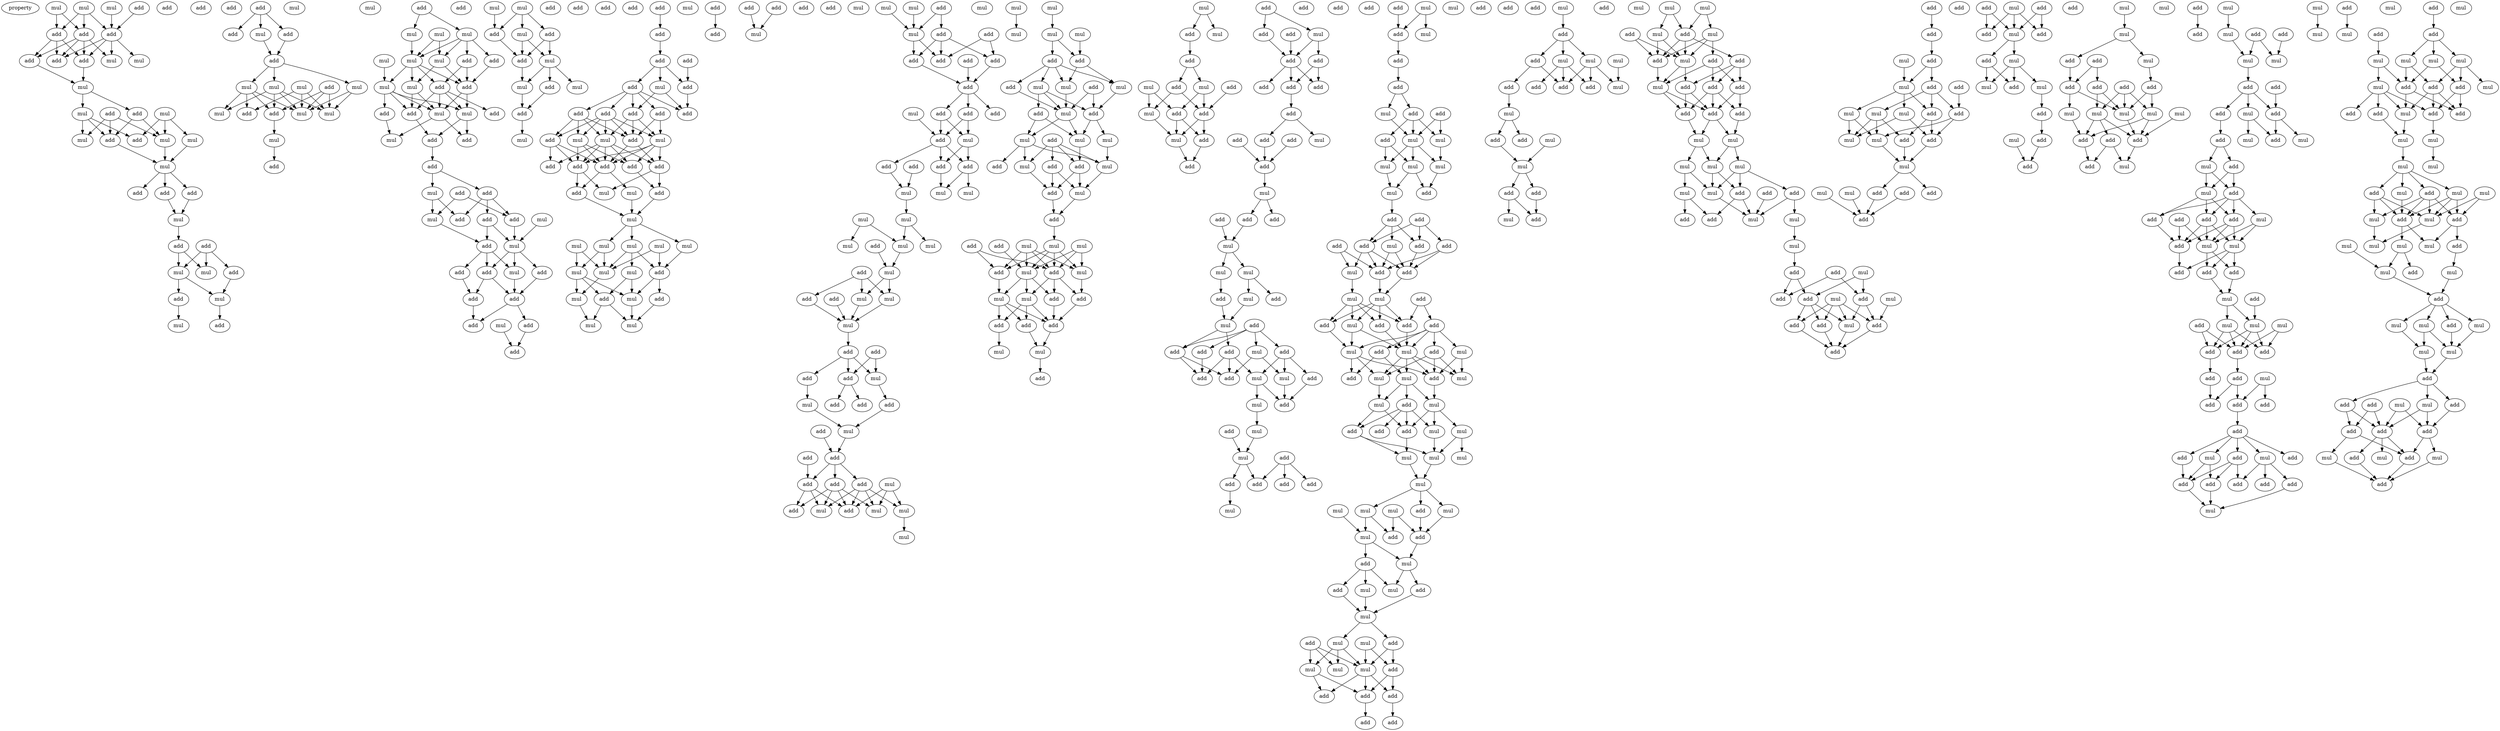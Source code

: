 digraph {
    node [fontcolor=black]
    property [mul=2,lf=1.9]
    0 [ label = mul ];
    1 [ label = add ];
    2 [ label = mul ];
    3 [ label = mul ];
    4 [ label = add ];
    5 [ label = add ];
    6 [ label = add ];
    7 [ label = add ];
    8 [ label = mul ];
    9 [ label = add ];
    10 [ label = mul ];
    11 [ label = add ];
    12 [ label = add ];
    13 [ label = mul ];
    14 [ label = add ];
    15 [ label = mul ];
    16 [ label = mul ];
    17 [ label = add ];
    18 [ label = mul ];
    19 [ label = mul ];
    20 [ label = mul ];
    21 [ label = add ];
    22 [ label = add ];
    23 [ label = mul ];
    24 [ label = add ];
    25 [ label = add ];
    26 [ label = add ];
    27 [ label = add ];
    28 [ label = mul ];
    29 [ label = add ];
    30 [ label = add ];
    31 [ label = add ];
    32 [ label = mul ];
    33 [ label = add ];
    34 [ label = mul ];
    35 [ label = add ];
    36 [ label = mul ];
    37 [ label = add ];
    38 [ label = mul ];
    39 [ label = add ];
    40 [ label = mul ];
    41 [ label = add ];
    42 [ label = add ];
    43 [ label = mul ];
    44 [ label = mul ];
    45 [ label = add ];
    46 [ label = add ];
    47 [ label = mul ];
    48 [ label = mul ];
    49 [ label = mul ];
    50 [ label = mul ];
    51 [ label = mul ];
    52 [ label = add ];
    53 [ label = mul ];
    54 [ label = mul ];
    55 [ label = add ];
    56 [ label = mul ];
    57 [ label = add ];
    58 [ label = add ];
    59 [ label = mul ];
    60 [ label = mul ];
    61 [ label = mul ];
    62 [ label = add ];
    63 [ label = mul ];
    64 [ label = add ];
    65 [ label = mul ];
    66 [ label = mul ];
    67 [ label = mul ];
    68 [ label = add ];
    69 [ label = mul ];
    70 [ label = add ];
    71 [ label = add ];
    72 [ label = add ];
    73 [ label = mul ];
    74 [ label = mul ];
    75 [ label = add ];
    76 [ label = add ];
    77 [ label = add ];
    78 [ label = mul ];
    79 [ label = add ];
    80 [ label = mul ];
    81 [ label = add ];
    82 [ label = add ];
    83 [ label = add ];
    84 [ label = add ];
    85 [ label = add ];
    86 [ label = mul ];
    87 [ label = mul ];
    88 [ label = mul ];
    89 [ label = add ];
    90 [ label = add ];
    91 [ label = add ];
    92 [ label = mul ];
    93 [ label = add ];
    94 [ label = add ];
    95 [ label = add ];
    96 [ label = add ];
    97 [ label = mul ];
    98 [ label = add ];
    99 [ label = add ];
    100 [ label = add ];
    101 [ label = mul ];
    102 [ label = mul ];
    103 [ label = add ];
    104 [ label = mul ];
    105 [ label = add ];
    106 [ label = add ];
    107 [ label = mul ];
    108 [ label = add ];
    109 [ label = mul ];
    110 [ label = add ];
    111 [ label = add ];
    112 [ label = add ];
    113 [ label = mul ];
    114 [ label = add ];
    115 [ label = mul ];
    116 [ label = add ];
    117 [ label = add ];
    118 [ label = add ];
    119 [ label = add ];
    120 [ label = add ];
    121 [ label = mul ];
    122 [ label = add ];
    123 [ label = add ];
    124 [ label = add ];
    125 [ label = add ];
    126 [ label = add ];
    127 [ label = add ];
    128 [ label = add ];
    129 [ label = mul ];
    130 [ label = add ];
    131 [ label = add ];
    132 [ label = mul ];
    133 [ label = mul ];
    134 [ label = add ];
    135 [ label = add ];
    136 [ label = add ];
    137 [ label = add ];
    138 [ label = add ];
    139 [ label = mul ];
    140 [ label = mul ];
    141 [ label = add ];
    142 [ label = mul ];
    143 [ label = add ];
    144 [ label = mul ];
    145 [ label = mul ];
    146 [ label = mul ];
    147 [ label = mul ];
    148 [ label = mul ];
    149 [ label = mul ];
    150 [ label = mul ];
    151 [ label = add ];
    152 [ label = mul ];
    153 [ label = mul ];
    154 [ label = add ];
    155 [ label = mul ];
    156 [ label = mul ];
    157 [ label = add ];
    158 [ label = mul ];
    159 [ label = mul ];
    160 [ label = add ];
    161 [ label = add ];
    162 [ label = add ];
    163 [ label = add ];
    164 [ label = add ];
    165 [ label = add ];
    166 [ label = mul ];
    167 [ label = mul ];
    168 [ label = add ];
    169 [ label = mul ];
    170 [ label = mul ];
    171 [ label = mul ];
    172 [ label = add ];
    173 [ label = add ];
    174 [ label = add ];
    175 [ label = add ];
    176 [ label = add ];
    177 [ label = add ];
    178 [ label = add ];
    179 [ label = add ];
    180 [ label = mul ];
    181 [ label = add ];
    182 [ label = add ];
    183 [ label = add ];
    184 [ label = mul ];
    185 [ label = add ];
    186 [ label = add ];
    187 [ label = add ];
    188 [ label = add ];
    189 [ label = mul ];
    190 [ label = mul ];
    191 [ label = mul ];
    192 [ label = mul ];
    193 [ label = mul ];
    194 [ label = mul ];
    195 [ label = add ];
    196 [ label = mul ];
    197 [ label = mul ];
    198 [ label = add ];
    199 [ label = mul ];
    200 [ label = add ];
    201 [ label = add ];
    202 [ label = mul ];
    203 [ label = mul ];
    204 [ label = mul ];
    205 [ label = add ];
    206 [ label = mul ];
    207 [ label = add ];
    208 [ label = mul ];
    209 [ label = add ];
    210 [ label = add ];
    211 [ label = mul ];
    212 [ label = add ];
    213 [ label = add ];
    214 [ label = add ];
    215 [ label = add ];
    216 [ label = mul ];
    217 [ label = add ];
    218 [ label = add ];
    219 [ label = add ];
    220 [ label = add ];
    221 [ label = add ];
    222 [ label = mul ];
    223 [ label = mul ];
    224 [ label = add ];
    225 [ label = mul ];
    226 [ label = mul ];
    227 [ label = add ];
    228 [ label = mul ];
    229 [ label = mul ];
    230 [ label = mul ];
    231 [ label = mul ];
    232 [ label = mul ];
    233 [ label = mul ];
    234 [ label = add ];
    235 [ label = add ];
    236 [ label = mul ];
    237 [ label = mul ];
    238 [ label = add ];
    239 [ label = mul ];
    240 [ label = add ];
    241 [ label = add ];
    242 [ label = add ];
    243 [ label = mul ];
    244 [ label = mul ];
    245 [ label = mul ];
    246 [ label = mul ];
    247 [ label = add ];
    248 [ label = add ];
    249 [ label = mul ];
    250 [ label = add ];
    251 [ label = add ];
    252 [ label = mul ];
    253 [ label = mul ];
    254 [ label = add ];
    255 [ label = add ];
    256 [ label = add ];
    257 [ label = add ];
    258 [ label = mul ];
    259 [ label = mul ];
    260 [ label = mul ];
    261 [ label = mul ];
    262 [ label = add ];
    263 [ label = add ];
    264 [ label = mul ];
    265 [ label = mul ];
    266 [ label = mul ];
    267 [ label = add ];
    268 [ label = add ];
    269 [ label = add ];
    270 [ label = add ];
    271 [ label = add ];
    272 [ label = mul ];
    273 [ label = mul ];
    274 [ label = add ];
    275 [ label = mul ];
    276 [ label = add ];
    277 [ label = mul ];
    278 [ label = add ];
    279 [ label = mul ];
    280 [ label = add ];
    281 [ label = mul ];
    282 [ label = add ];
    283 [ label = add ];
    284 [ label = mul ];
    285 [ label = add ];
    286 [ label = mul ];
    287 [ label = add ];
    288 [ label = add ];
    289 [ label = add ];
    290 [ label = mul ];
    291 [ label = add ];
    292 [ label = add ];
    293 [ label = add ];
    294 [ label = add ];
    295 [ label = add ];
    296 [ label = add ];
    297 [ label = add ];
    298 [ label = add ];
    299 [ label = add ];
    300 [ label = add ];
    301 [ label = mul ];
    302 [ label = add ];
    303 [ label = add ];
    304 [ label = add ];
    305 [ label = mul ];
    306 [ label = add ];
    307 [ label = add ];
    308 [ label = add ];
    309 [ label = add ];
    310 [ label = mul ];
    311 [ label = mul ];
    312 [ label = mul ];
    313 [ label = mul ];
    314 [ label = add ];
    315 [ label = add ];
    316 [ label = add ];
    317 [ label = mul ];
    318 [ label = mul ];
    319 [ label = add ];
    320 [ label = add ];
    321 [ label = add ];
    322 [ label = add ];
    323 [ label = add ];
    324 [ label = add ];
    325 [ label = mul ];
    326 [ label = mul ];
    327 [ label = add ];
    328 [ label = mul ];
    329 [ label = add ];
    330 [ label = add ];
    331 [ label = mul ];
    332 [ label = mul ];
    333 [ label = add ];
    334 [ label = add ];
    335 [ label = add ];
    336 [ label = add ];
    337 [ label = add ];
    338 [ label = add ];
    339 [ label = mul ];
    340 [ label = add ];
    341 [ label = mul ];
    342 [ label = mul ];
    343 [ label = add ];
    344 [ label = add ];
    345 [ label = mul ];
    346 [ label = add ];
    347 [ label = add ];
    348 [ label = add ];
    349 [ label = mul ];
    350 [ label = mul ];
    351 [ label = add ];
    352 [ label = mul ];
    353 [ label = mul ];
    354 [ label = mul ];
    355 [ label = mul ];
    356 [ label = add ];
    357 [ label = mul ];
    358 [ label = add ];
    359 [ label = add ];
    360 [ label = add ];
    361 [ label = mul ];
    362 [ label = add ];
    363 [ label = add ];
    364 [ label = add ];
    365 [ label = add ];
    366 [ label = mul ];
    367 [ label = add ];
    368 [ label = mul ];
    369 [ label = add ];
    370 [ label = mul ];
    371 [ label = add ];
    372 [ label = add ];
    373 [ label = mul ];
    374 [ label = add ];
    375 [ label = add ];
    376 [ label = add ];
    377 [ label = mul ];
    378 [ label = mul ];
    379 [ label = mul ];
    380 [ label = add ];
    381 [ label = add ];
    382 [ label = mul ];
    383 [ label = mul ];
    384 [ label = mul ];
    385 [ label = add ];
    386 [ label = mul ];
    387 [ label = mul ];
    388 [ label = add ];
    389 [ label = add ];
    390 [ label = mul ];
    391 [ label = add ];
    392 [ label = add ];
    393 [ label = mul ];
    394 [ label = mul ];
    395 [ label = mul ];
    396 [ label = mul ];
    397 [ label = mul ];
    398 [ label = mul ];
    399 [ label = add ];
    400 [ label = mul ];
    401 [ label = mul ];
    402 [ label = mul ];
    403 [ label = mul ];
    404 [ label = add ];
    405 [ label = add ];
    406 [ label = add ];
    407 [ label = mul ];
    408 [ label = add ];
    409 [ label = mul ];
    410 [ label = mul ];
    411 [ label = add ];
    412 [ label = add ];
    413 [ label = mul ];
    414 [ label = mul ];
    415 [ label = add ];
    416 [ label = add ];
    417 [ label = mul ];
    418 [ label = add ];
    419 [ label = mul ];
    420 [ label = add ];
    421 [ label = mul ];
    422 [ label = mul ];
    423 [ label = add ];
    424 [ label = add ];
    425 [ label = add ];
    426 [ label = add ];
    427 [ label = add ];
    428 [ label = mul ];
    429 [ label = add ];
    430 [ label = add ];
    431 [ label = mul ];
    432 [ label = mul ];
    433 [ label = add ];
    434 [ label = mul ];
    435 [ label = add ];
    436 [ label = mul ];
    437 [ label = add ];
    438 [ label = add ];
    439 [ label = add ];
    440 [ label = mul ];
    441 [ label = add ];
    442 [ label = add ];
    443 [ label = mul ];
    444 [ label = add ];
    445 [ label = mul ];
    446 [ label = mul ];
    447 [ label = add ];
    448 [ label = add ];
    449 [ label = mul ];
    450 [ label = add ];
    451 [ label = mul ];
    452 [ label = mul ];
    453 [ label = mul ];
    454 [ label = add ];
    455 [ label = mul ];
    456 [ label = add ];
    457 [ label = add ];
    458 [ label = mul ];
    459 [ label = add ];
    460 [ label = add ];
    461 [ label = mul ];
    462 [ label = add ];
    463 [ label = add ];
    464 [ label = add ];
    465 [ label = add ];
    466 [ label = add ];
    467 [ label = add ];
    468 [ label = mul ];
    469 [ label = mul ];
    470 [ label = mul ];
    471 [ label = mul ];
    472 [ label = mul ];
    473 [ label = add ];
    474 [ label = add ];
    475 [ label = mul ];
    476 [ label = mul ];
    477 [ label = add ];
    478 [ label = add ];
    479 [ label = mul ];
    480 [ label = mul ];
    481 [ label = add ];
    482 [ label = mul ];
    483 [ label = add ];
    484 [ label = add ];
    485 [ label = mul ];
    486 [ label = mul ];
    487 [ label = mul ];
    488 [ label = add ];
    489 [ label = add ];
    490 [ label = add ];
    491 [ label = add ];
    492 [ label = add ];
    493 [ label = add ];
    494 [ label = mul ];
    495 [ label = add ];
    496 [ label = add ];
    497 [ label = add ];
    498 [ label = mul ];
    499 [ label = add ];
    500 [ label = mul ];
    501 [ label = add ];
    502 [ label = add ];
    503 [ label = mul ];
    504 [ label = add ];
    505 [ label = mul ];
    506 [ label = mul ];
    507 [ label = add ];
    508 [ label = add ];
    509 [ label = add ];
    510 [ label = mul ];
    511 [ label = mul ];
    512 [ label = mul ];
    513 [ label = add ];
    514 [ label = mul ];
    515 [ label = add ];
    516 [ label = add ];
    517 [ label = mul ];
    518 [ label = add ];
    519 [ label = add ];
    520 [ label = add ];
    521 [ label = mul ];
    522 [ label = add ];
    523 [ label = add ];
    524 [ label = mul ];
    525 [ label = add ];
    526 [ label = mul ];
    527 [ label = add ];
    528 [ label = add ];
    529 [ label = mul ];
    530 [ label = mul ];
    531 [ label = add ];
    532 [ label = mul ];
    533 [ label = add ];
    534 [ label = add ];
    535 [ label = add ];
    536 [ label = mul ];
    537 [ label = mul ];
    538 [ label = add ];
    539 [ label = mul ];
    540 [ label = add ];
    541 [ label = mul ];
    542 [ label = add ];
    543 [ label = add ];
    544 [ label = add ];
    545 [ label = add ];
    546 [ label = mul ];
    547 [ label = mul ];
    548 [ label = mul ];
    549 [ label = mul ];
    550 [ label = mul ];
    551 [ label = add ];
    552 [ label = add ];
    553 [ label = add ];
    554 [ label = add ];
    555 [ label = add ];
    556 [ label = mul ];
    557 [ label = add ];
    558 [ label = mul ];
    559 [ label = mul ];
    560 [ label = mul ];
    561 [ label = add ];
    562 [ label = add ];
    563 [ label = mul ];
    564 [ label = mul ];
    565 [ label = mul ];
    566 [ label = add ];
    567 [ label = add ];
    568 [ label = mul ];
    569 [ label = add ];
    570 [ label = add ];
    571 [ label = add ];
    572 [ label = mul ];
    573 [ label = add ];
    574 [ label = mul ];
    575 [ label = add ];
    576 [ label = mul ];
    577 [ label = add ];
    578 [ label = mul ];
    579 [ label = mul ];
    580 [ label = add ];
    581 [ label = add ];
    582 [ label = add ];
    583 [ label = add ];
    584 [ label = mul ];
    585 [ label = mul ];
    586 [ label = add ];
    587 [ label = add ];
    588 [ label = add ];
    589 [ label = add ];
    590 [ label = mul ];
    591 [ label = add ];
    592 [ label = mul ];
    593 [ label = mul ];
    594 [ label = add ];
    595 [ label = mul ];
    596 [ label = add ];
    597 [ label = add ];
    598 [ label = add ];
    599 [ label = mul ];
    600 [ label = add ];
    601 [ label = add ];
    602 [ label = add ];
    603 [ label = add ];
    604 [ label = add ];
    605 [ label = add ];
    606 [ label = add ];
    607 [ label = mul ];
    608 [ label = mul ];
    609 [ label = add ];
    610 [ label = add ];
    611 [ label = add ];
    612 [ label = add ];
    613 [ label = add ];
    614 [ label = add ];
    615 [ label = add ];
    616 [ label = mul ];
    617 [ label = add ];
    618 [ label = mul ];
    619 [ label = add ];
    620 [ label = mul ];
    621 [ label = add ];
    622 [ label = add ];
    623 [ label = mul ];
    624 [ label = mul ];
    625 [ label = mul ];
    626 [ label = mul ];
    627 [ label = mul ];
    628 [ label = mul ];
    629 [ label = add ];
    630 [ label = add ];
    631 [ label = add ];
    632 [ label = add ];
    633 [ label = add ];
    634 [ label = mul ];
    635 [ label = add ];
    636 [ label = add ];
    637 [ label = mul ];
    638 [ label = mul ];
    639 [ label = mul ];
    640 [ label = mul ];
    641 [ label = add ];
    642 [ label = mul ];
    643 [ label = mul ];
    644 [ label = add ];
    645 [ label = mul ];
    646 [ label = mul ];
    647 [ label = add ];
    648 [ label = add ];
    649 [ label = mul ];
    650 [ label = mul ];
    651 [ label = mul ];
    652 [ label = mul ];
    653 [ label = add ];
    654 [ label = mul ];
    655 [ label = mul ];
    656 [ label = mul ];
    657 [ label = add ];
    658 [ label = mul ];
    659 [ label = add ];
    660 [ label = add ];
    661 [ label = mul ];
    662 [ label = mul ];
    663 [ label = mul ];
    664 [ label = mul ];
    665 [ label = mul ];
    666 [ label = add ];
    667 [ label = mul ];
    668 [ label = add ];
    669 [ label = add ];
    670 [ label = mul ];
    671 [ label = add ];
    672 [ label = add ];
    673 [ label = add ];
    674 [ label = add ];
    675 [ label = add ];
    676 [ label = mul ];
    677 [ label = add ];
    678 [ label = mul ];
    679 [ label = mul ];
    680 [ label = add ];
    0 -> 5 [ name = 0 ];
    0 -> 6 [ name = 1 ];
    0 -> 7 [ name = 2 ];
    2 -> 7 [ name = 3 ];
    3 -> 5 [ name = 4 ];
    3 -> 6 [ name = 5 ];
    4 -> 7 [ name = 6 ];
    5 -> 8 [ name = 7 ];
    5 -> 9 [ name = 8 ];
    5 -> 11 [ name = 9 ];
    5 -> 12 [ name = 10 ];
    6 -> 9 [ name = 11 ];
    6 -> 11 [ name = 12 ];
    6 -> 12 [ name = 13 ];
    7 -> 8 [ name = 14 ];
    7 -> 10 [ name = 15 ];
    7 -> 11 [ name = 16 ];
    7 -> 12 [ name = 17 ];
    9 -> 13 [ name = 18 ];
    11 -> 13 [ name = 19 ];
    13 -> 15 [ name = 20 ];
    13 -> 17 [ name = 21 ];
    14 -> 19 [ name = 22 ];
    14 -> 20 [ name = 23 ];
    14 -> 21 [ name = 24 ];
    15 -> 19 [ name = 25 ];
    15 -> 21 [ name = 26 ];
    15 -> 22 [ name = 27 ];
    16 -> 18 [ name = 28 ];
    16 -> 20 [ name = 29 ];
    16 -> 22 [ name = 30 ];
    17 -> 20 [ name = 31 ];
    17 -> 21 [ name = 32 ];
    18 -> 23 [ name = 33 ];
    20 -> 23 [ name = 34 ];
    21 -> 23 [ name = 35 ];
    23 -> 24 [ name = 36 ];
    23 -> 26 [ name = 37 ];
    23 -> 27 [ name = 38 ];
    26 -> 28 [ name = 39 ];
    27 -> 28 [ name = 40 ];
    28 -> 29 [ name = 41 ];
    29 -> 32 [ name = 42 ];
    29 -> 34 [ name = 43 ];
    30 -> 32 [ name = 44 ];
    30 -> 33 [ name = 45 ];
    30 -> 34 [ name = 46 ];
    33 -> 36 [ name = 47 ];
    34 -> 35 [ name = 48 ];
    34 -> 36 [ name = 49 ];
    35 -> 38 [ name = 50 ];
    36 -> 37 [ name = 51 ];
    39 -> 41 [ name = 52 ];
    39 -> 42 [ name = 53 ];
    39 -> 43 [ name = 54 ];
    42 -> 45 [ name = 55 ];
    43 -> 45 [ name = 56 ];
    45 -> 47 [ name = 57 ];
    45 -> 48 [ name = 58 ];
    45 -> 50 [ name = 59 ];
    46 -> 53 [ name = 60 ];
    46 -> 54 [ name = 61 ];
    46 -> 55 [ name = 62 ];
    47 -> 53 [ name = 63 ];
    47 -> 54 [ name = 64 ];
    48 -> 51 [ name = 65 ];
    48 -> 53 [ name = 66 ];
    48 -> 54 [ name = 67 ];
    48 -> 55 [ name = 68 ];
    49 -> 52 [ name = 69 ];
    49 -> 53 [ name = 70 ];
    49 -> 54 [ name = 71 ];
    50 -> 51 [ name = 72 ];
    50 -> 52 [ name = 73 ];
    50 -> 53 [ name = 74 ];
    50 -> 55 [ name = 75 ];
    55 -> 56 [ name = 76 ];
    56 -> 57 [ name = 77 ];
    58 -> 59 [ name = 78 ];
    58 -> 60 [ name = 79 ];
    59 -> 66 [ name = 80 ];
    60 -> 62 [ name = 81 ];
    60 -> 64 [ name = 82 ];
    60 -> 65 [ name = 83 ];
    60 -> 66 [ name = 84 ];
    61 -> 65 [ name = 85 ];
    61 -> 66 [ name = 86 ];
    62 -> 70 [ name = 87 ];
    63 -> 67 [ name = 88 ];
    64 -> 68 [ name = 89 ];
    64 -> 70 [ name = 90 ];
    65 -> 69 [ name = 91 ];
    65 -> 70 [ name = 92 ];
    66 -> 67 [ name = 93 ];
    66 -> 68 [ name = 94 ];
    66 -> 69 [ name = 95 ];
    66 -> 70 [ name = 96 ];
    67 -> 71 [ name = 97 ];
    67 -> 72 [ name = 98 ];
    67 -> 73 [ name = 99 ];
    67 -> 74 [ name = 100 ];
    68 -> 71 [ name = 101 ];
    68 -> 73 [ name = 102 ];
    68 -> 74 [ name = 103 ];
    68 -> 75 [ name = 104 ];
    69 -> 71 [ name = 105 ];
    69 -> 74 [ name = 106 ];
    70 -> 73 [ name = 107 ];
    70 -> 74 [ name = 108 ];
    71 -> 76 [ name = 109 ];
    72 -> 78 [ name = 110 ];
    73 -> 76 [ name = 111 ];
    73 -> 77 [ name = 112 ];
    74 -> 77 [ name = 113 ];
    74 -> 78 [ name = 114 ];
    76 -> 79 [ name = 115 ];
    79 -> 80 [ name = 116 ];
    79 -> 81 [ name = 117 ];
    80 -> 85 [ name = 118 ];
    80 -> 87 [ name = 119 ];
    81 -> 83 [ name = 120 ];
    81 -> 84 [ name = 121 ];
    81 -> 85 [ name = 122 ];
    82 -> 83 [ name = 123 ];
    82 -> 87 [ name = 124 ];
    83 -> 88 [ name = 125 ];
    84 -> 88 [ name = 126 ];
    84 -> 89 [ name = 127 ];
    86 -> 88 [ name = 128 ];
    87 -> 89 [ name = 129 ];
    88 -> 90 [ name = 130 ];
    88 -> 92 [ name = 131 ];
    88 -> 94 [ name = 132 ];
    89 -> 92 [ name = 133 ];
    89 -> 93 [ name = 134 ];
    89 -> 94 [ name = 135 ];
    90 -> 96 [ name = 136 ];
    92 -> 96 [ name = 137 ];
    93 -> 95 [ name = 138 ];
    94 -> 95 [ name = 139 ];
    94 -> 96 [ name = 140 ];
    95 -> 99 [ name = 141 ];
    96 -> 98 [ name = 142 ];
    96 -> 99 [ name = 143 ];
    97 -> 100 [ name = 144 ];
    98 -> 100 [ name = 145 ];
    101 -> 104 [ name = 146 ];
    101 -> 105 [ name = 147 ];
    101 -> 106 [ name = 148 ];
    102 -> 106 [ name = 149 ];
    104 -> 107 [ name = 150 ];
    104 -> 108 [ name = 151 ];
    105 -> 107 [ name = 152 ];
    105 -> 108 [ name = 153 ];
    106 -> 108 [ name = 154 ];
    107 -> 109 [ name = 155 ];
    107 -> 111 [ name = 156 ];
    107 -> 113 [ name = 157 ];
    108 -> 109 [ name = 158 ];
    109 -> 114 [ name = 159 ];
    111 -> 114 [ name = 160 ];
    114 -> 115 [ name = 161 ];
    117 -> 118 [ name = 162 ];
    118 -> 120 [ name = 163 ];
    119 -> 123 [ name = 164 ];
    120 -> 121 [ name = 165 ];
    120 -> 122 [ name = 166 ];
    120 -> 123 [ name = 167 ];
    121 -> 125 [ name = 168 ];
    121 -> 126 [ name = 169 ];
    122 -> 124 [ name = 170 ];
    122 -> 125 [ name = 171 ];
    122 -> 126 [ name = 172 ];
    122 -> 127 [ name = 173 ];
    122 -> 128 [ name = 174 ];
    123 -> 126 [ name = 175 ];
    124 -> 129 [ name = 176 ];
    124 -> 130 [ name = 177 ];
    124 -> 131 [ name = 178 ];
    124 -> 132 [ name = 179 ];
    125 -> 131 [ name = 180 ];
    125 -> 132 [ name = 181 ];
    125 -> 133 [ name = 182 ];
    127 -> 131 [ name = 183 ];
    127 -> 133 [ name = 184 ];
    128 -> 129 [ name = 185 ];
    128 -> 130 [ name = 186 ];
    128 -> 131 [ name = 187 ];
    128 -> 132 [ name = 188 ];
    128 -> 133 [ name = 189 ];
    129 -> 136 [ name = 190 ];
    129 -> 137 [ name = 191 ];
    129 -> 138 [ name = 192 ];
    130 -> 134 [ name = 193 ];
    130 -> 136 [ name = 194 ];
    130 -> 138 [ name = 195 ];
    131 -> 135 [ name = 196 ];
    131 -> 138 [ name = 197 ];
    132 -> 134 [ name = 198 ];
    132 -> 135 [ name = 199 ];
    132 -> 136 [ name = 200 ];
    132 -> 137 [ name = 201 ];
    132 -> 138 [ name = 202 ];
    133 -> 135 [ name = 203 ];
    133 -> 136 [ name = 204 ];
    133 -> 137 [ name = 205 ];
    133 -> 138 [ name = 206 ];
    135 -> 140 [ name = 207 ];
    135 -> 143 [ name = 208 ];
    136 -> 140 [ name = 209 ];
    136 -> 141 [ name = 210 ];
    137 -> 143 [ name = 211 ];
    138 -> 141 [ name = 212 ];
    138 -> 142 [ name = 213 ];
    141 -> 144 [ name = 214 ];
    142 -> 144 [ name = 215 ];
    143 -> 144 [ name = 216 ];
    144 -> 147 [ name = 217 ];
    144 -> 148 [ name = 218 ];
    144 -> 149 [ name = 219 ];
    145 -> 151 [ name = 220 ];
    145 -> 153 [ name = 221 ];
    146 -> 150 [ name = 222 ];
    146 -> 153 [ name = 223 ];
    147 -> 151 [ name = 224 ];
    147 -> 152 [ name = 225 ];
    147 -> 153 [ name = 226 ];
    148 -> 151 [ name = 227 ];
    149 -> 150 [ name = 228 ];
    149 -> 153 [ name = 229 ];
    150 -> 155 [ name = 230 ];
    150 -> 156 [ name = 231 ];
    150 -> 157 [ name = 232 ];
    151 -> 154 [ name = 233 ];
    151 -> 156 [ name = 234 ];
    152 -> 156 [ name = 235 ];
    152 -> 157 [ name = 236 ];
    153 -> 155 [ name = 237 ];
    154 -> 158 [ name = 238 ];
    155 -> 159 [ name = 239 ];
    156 -> 158 [ name = 240 ];
    157 -> 158 [ name = 241 ];
    157 -> 159 [ name = 242 ];
    160 -> 162 [ name = 243 ];
    161 -> 166 [ name = 244 ];
    163 -> 166 [ name = 245 ];
    168 -> 171 [ name = 246 ];
    168 -> 172 [ name = 247 ];
    169 -> 171 [ name = 248 ];
    170 -> 171 [ name = 249 ];
    171 -> 174 [ name = 250 ];
    171 -> 175 [ name = 251 ];
    172 -> 174 [ name = 252 ];
    172 -> 175 [ name = 253 ];
    172 -> 177 [ name = 254 ];
    173 -> 174 [ name = 255 ];
    173 -> 177 [ name = 256 ];
    175 -> 178 [ name = 257 ];
    176 -> 178 [ name = 258 ];
    177 -> 178 [ name = 259 ];
    178 -> 179 [ name = 260 ];
    178 -> 181 [ name = 261 ];
    178 -> 182 [ name = 262 ];
    179 -> 183 [ name = 263 ];
    179 -> 184 [ name = 264 ];
    180 -> 183 [ name = 265 ];
    181 -> 183 [ name = 266 ];
    181 -> 184 [ name = 267 ];
    183 -> 185 [ name = 268 ];
    183 -> 187 [ name = 269 ];
    183 -> 188 [ name = 270 ];
    184 -> 185 [ name = 271 ];
    184 -> 188 [ name = 272 ];
    185 -> 190 [ name = 273 ];
    185 -> 191 [ name = 274 ];
    186 -> 189 [ name = 275 ];
    187 -> 189 [ name = 276 ];
    188 -> 190 [ name = 277 ];
    189 -> 192 [ name = 278 ];
    192 -> 194 [ name = 279 ];
    192 -> 197 [ name = 280 ];
    193 -> 194 [ name = 281 ];
    193 -> 196 [ name = 282 ];
    194 -> 199 [ name = 283 ];
    195 -> 199 [ name = 284 ];
    198 -> 200 [ name = 285 ];
    198 -> 202 [ name = 286 ];
    198 -> 203 [ name = 287 ];
    199 -> 202 [ name = 288 ];
    199 -> 203 [ name = 289 ];
    200 -> 204 [ name = 290 ];
    201 -> 204 [ name = 291 ];
    202 -> 204 [ name = 292 ];
    203 -> 204 [ name = 293 ];
    204 -> 207 [ name = 294 ];
    205 -> 208 [ name = 295 ];
    205 -> 209 [ name = 296 ];
    207 -> 208 [ name = 297 ];
    207 -> 209 [ name = 298 ];
    207 -> 210 [ name = 299 ];
    208 -> 212 [ name = 300 ];
    209 -> 213 [ name = 301 ];
    209 -> 214 [ name = 302 ];
    210 -> 211 [ name = 303 ];
    211 -> 216 [ name = 304 ];
    212 -> 216 [ name = 305 ];
    215 -> 217 [ name = 306 ];
    216 -> 217 [ name = 307 ];
    217 -> 219 [ name = 308 ];
    217 -> 220 [ name = 309 ];
    217 -> 221 [ name = 310 ];
    218 -> 221 [ name = 311 ];
    219 -> 223 [ name = 312 ];
    219 -> 225 [ name = 313 ];
    219 -> 226 [ name = 314 ];
    219 -> 227 [ name = 315 ];
    220 -> 223 [ name = 316 ];
    220 -> 224 [ name = 317 ];
    220 -> 226 [ name = 318 ];
    220 -> 227 [ name = 319 ];
    221 -> 223 [ name = 320 ];
    221 -> 224 [ name = 321 ];
    221 -> 227 [ name = 322 ];
    222 -> 225 [ name = 323 ];
    222 -> 226 [ name = 324 ];
    222 -> 227 [ name = 325 ];
    225 -> 228 [ name = 326 ];
    229 -> 231 [ name = 327 ];
    230 -> 232 [ name = 328 ];
    232 -> 234 [ name = 329 ];
    232 -> 235 [ name = 330 ];
    233 -> 235 [ name = 331 ];
    234 -> 236 [ name = 332 ];
    234 -> 237 [ name = 333 ];
    234 -> 238 [ name = 334 ];
    234 -> 239 [ name = 335 ];
    235 -> 236 [ name = 336 ];
    235 -> 237 [ name = 337 ];
    236 -> 241 [ name = 338 ];
    237 -> 243 [ name = 339 ];
    238 -> 243 [ name = 340 ];
    239 -> 241 [ name = 341 ];
    239 -> 242 [ name = 342 ];
    239 -> 243 [ name = 343 ];
    240 -> 241 [ name = 344 ];
    240 -> 243 [ name = 345 ];
    241 -> 244 [ name = 346 ];
    241 -> 246 [ name = 347 ];
    242 -> 244 [ name = 348 ];
    242 -> 245 [ name = 349 ];
    243 -> 244 [ name = 350 ];
    243 -> 245 [ name = 351 ];
    244 -> 251 [ name = 352 ];
    245 -> 248 [ name = 353 ];
    245 -> 249 [ name = 354 ];
    245 -> 252 [ name = 355 ];
    246 -> 249 [ name = 356 ];
    247 -> 249 [ name = 357 ];
    247 -> 250 [ name = 358 ];
    247 -> 251 [ name = 359 ];
    247 -> 252 [ name = 360 ];
    249 -> 253 [ name = 361 ];
    250 -> 253 [ name = 362 ];
    250 -> 254 [ name = 363 ];
    251 -> 253 [ name = 364 ];
    251 -> 254 [ name = 365 ];
    252 -> 254 [ name = 366 ];
    253 -> 255 [ name = 367 ];
    254 -> 255 [ name = 368 ];
    255 -> 259 [ name = 369 ];
    256 -> 264 [ name = 370 ];
    257 -> 262 [ name = 371 ];
    257 -> 263 [ name = 372 ];
    258 -> 261 [ name = 373 ];
    258 -> 262 [ name = 374 ];
    258 -> 264 [ name = 375 ];
    259 -> 261 [ name = 376 ];
    259 -> 262 [ name = 377 ];
    259 -> 263 [ name = 378 ];
    259 -> 264 [ name = 379 ];
    260 -> 261 [ name = 380 ];
    260 -> 262 [ name = 381 ];
    260 -> 263 [ name = 382 ];
    260 -> 264 [ name = 383 ];
    261 -> 268 [ name = 384 ];
    262 -> 265 [ name = 385 ];
    262 -> 267 [ name = 386 ];
    262 -> 268 [ name = 387 ];
    263 -> 266 [ name = 388 ];
    264 -> 265 [ name = 389 ];
    264 -> 266 [ name = 390 ];
    264 -> 267 [ name = 391 ];
    265 -> 269 [ name = 392 ];
    265 -> 270 [ name = 393 ];
    265 -> 271 [ name = 394 ];
    266 -> 269 [ name = 395 ];
    266 -> 270 [ name = 396 ];
    266 -> 271 [ name = 397 ];
    267 -> 270 [ name = 398 ];
    268 -> 270 [ name = 399 ];
    269 -> 272 [ name = 400 ];
    270 -> 272 [ name = 401 ];
    271 -> 273 [ name = 402 ];
    272 -> 274 [ name = 403 ];
    275 -> 276 [ name = 404 ];
    275 -> 277 [ name = 405 ];
    276 -> 278 [ name = 406 ];
    278 -> 279 [ name = 407 ];
    278 -> 280 [ name = 408 ];
    279 -> 283 [ name = 409 ];
    279 -> 285 [ name = 410 ];
    280 -> 284 [ name = 411 ];
    280 -> 285 [ name = 412 ];
    281 -> 283 [ name = 413 ];
    281 -> 284 [ name = 414 ];
    282 -> 285 [ name = 415 ];
    283 -> 286 [ name = 416 ];
    283 -> 287 [ name = 417 ];
    284 -> 286 [ name = 418 ];
    285 -> 286 [ name = 419 ];
    285 -> 287 [ name = 420 ];
    286 -> 289 [ name = 421 ];
    287 -> 289 [ name = 422 ];
    288 -> 290 [ name = 423 ];
    288 -> 291 [ name = 424 ];
    290 -> 293 [ name = 425 ];
    290 -> 294 [ name = 426 ];
    291 -> 294 [ name = 427 ];
    292 -> 294 [ name = 428 ];
    293 -> 295 [ name = 429 ];
    293 -> 297 [ name = 430 ];
    294 -> 295 [ name = 431 ];
    294 -> 296 [ name = 432 ];
    294 -> 297 [ name = 433 ];
    295 -> 298 [ name = 434 ];
    298 -> 300 [ name = 435 ];
    298 -> 301 [ name = 436 ];
    299 -> 304 [ name = 437 ];
    300 -> 304 [ name = 438 ];
    302 -> 304 [ name = 439 ];
    304 -> 305 [ name = 440 ];
    305 -> 308 [ name = 441 ];
    305 -> 309 [ name = 442 ];
    307 -> 310 [ name = 443 ];
    308 -> 310 [ name = 444 ];
    310 -> 311 [ name = 445 ];
    310 -> 312 [ name = 446 ];
    311 -> 315 [ name = 447 ];
    312 -> 313 [ name = 448 ];
    312 -> 314 [ name = 449 ];
    313 -> 317 [ name = 450 ];
    315 -> 317 [ name = 451 ];
    316 -> 318 [ name = 452 ];
    316 -> 319 [ name = 453 ];
    316 -> 320 [ name = 454 ];
    316 -> 321 [ name = 455 ];
    317 -> 319 [ name = 456 ];
    317 -> 322 [ name = 457 ];
    318 -> 324 [ name = 458 ];
    318 -> 326 [ name = 459 ];
    319 -> 324 [ name = 460 ];
    319 -> 327 [ name = 461 ];
    320 -> 327 [ name = 462 ];
    321 -> 323 [ name = 463 ];
    321 -> 325 [ name = 464 ];
    321 -> 326 [ name = 465 ];
    322 -> 324 [ name = 466 ];
    322 -> 325 [ name = 467 ];
    322 -> 327 [ name = 468 ];
    323 -> 329 [ name = 469 ];
    325 -> 328 [ name = 470 ];
    325 -> 329 [ name = 471 ];
    326 -> 329 [ name = 472 ];
    328 -> 331 [ name = 473 ];
    330 -> 332 [ name = 474 ];
    331 -> 332 [ name = 475 ];
    332 -> 335 [ name = 476 ];
    332 -> 338 [ name = 477 ];
    333 -> 336 [ name = 478 ];
    333 -> 337 [ name = 479 ];
    333 -> 338 [ name = 480 ];
    335 -> 339 [ name = 481 ];
    340 -> 343 [ name = 482 ];
    341 -> 342 [ name = 483 ];
    341 -> 343 [ name = 484 ];
    343 -> 344 [ name = 485 ];
    344 -> 346 [ name = 486 ];
    346 -> 347 [ name = 487 ];
    346 -> 349 [ name = 488 ];
    347 -> 350 [ name = 489 ];
    347 -> 351 [ name = 490 ];
    347 -> 352 [ name = 491 ];
    348 -> 350 [ name = 492 ];
    348 -> 352 [ name = 493 ];
    349 -> 350 [ name = 494 ];
    350 -> 353 [ name = 495 ];
    350 -> 354 [ name = 496 ];
    350 -> 355 [ name = 497 ];
    351 -> 354 [ name = 498 ];
    351 -> 355 [ name = 499 ];
    352 -> 353 [ name = 500 ];
    353 -> 356 [ name = 501 ];
    354 -> 357 [ name = 502 ];
    355 -> 356 [ name = 503 ];
    355 -> 357 [ name = 504 ];
    357 -> 358 [ name = 505 ];
    358 -> 361 [ name = 506 ];
    358 -> 362 [ name = 507 ];
    358 -> 364 [ name = 508 ];
    359 -> 360 [ name = 509 ];
    359 -> 362 [ name = 510 ];
    359 -> 364 [ name = 511 ];
    360 -> 365 [ name = 512 ];
    360 -> 367 [ name = 513 ];
    361 -> 365 [ name = 514 ];
    361 -> 367 [ name = 515 ];
    362 -> 365 [ name = 516 ];
    363 -> 366 [ name = 517 ];
    363 -> 367 [ name = 518 ];
    364 -> 365 [ name = 519 ];
    364 -> 366 [ name = 520 ];
    364 -> 367 [ name = 521 ];
    365 -> 368 [ name = 522 ];
    366 -> 370 [ name = 523 ];
    367 -> 368 [ name = 524 ];
    368 -> 372 [ name = 525 ];
    368 -> 373 [ name = 526 ];
    368 -> 374 [ name = 527 ];
    368 -> 375 [ name = 528 ];
    369 -> 371 [ name = 529 ];
    369 -> 372 [ name = 530 ];
    370 -> 372 [ name = 531 ];
    370 -> 373 [ name = 532 ];
    370 -> 374 [ name = 533 ];
    370 -> 375 [ name = 534 ];
    371 -> 376 [ name = 535 ];
    371 -> 377 [ name = 536 ];
    371 -> 378 [ name = 537 ];
    371 -> 379 [ name = 538 ];
    371 -> 380 [ name = 539 ];
    372 -> 379 [ name = 540 ];
    373 -> 378 [ name = 541 ];
    373 -> 379 [ name = 542 ];
    374 -> 379 [ name = 543 ];
    375 -> 378 [ name = 544 ];
    376 -> 382 [ name = 545 ];
    376 -> 384 [ name = 546 ];
    376 -> 385 [ name = 547 ];
    377 -> 384 [ name = 548 ];
    377 -> 385 [ name = 549 ];
    378 -> 381 [ name = 550 ];
    378 -> 382 [ name = 551 ];
    378 -> 385 [ name = 552 ];
    379 -> 382 [ name = 553 ];
    379 -> 383 [ name = 554 ];
    379 -> 384 [ name = 555 ];
    379 -> 385 [ name = 556 ];
    380 -> 381 [ name = 557 ];
    380 -> 383 [ name = 558 ];
    382 -> 386 [ name = 559 ];
    383 -> 386 [ name = 560 ];
    383 -> 387 [ name = 561 ];
    383 -> 388 [ name = 562 ];
    385 -> 387 [ name = 563 ];
    386 -> 389 [ name = 564 ];
    386 -> 392 [ name = 565 ];
    387 -> 390 [ name = 566 ];
    387 -> 392 [ name = 567 ];
    387 -> 393 [ name = 568 ];
    388 -> 389 [ name = 569 ];
    388 -> 391 [ name = 570 ];
    388 -> 392 [ name = 571 ];
    388 -> 393 [ name = 572 ];
    389 -> 395 [ name = 573 ];
    389 -> 396 [ name = 574 ];
    390 -> 394 [ name = 575 ];
    390 -> 396 [ name = 576 ];
    392 -> 395 [ name = 577 ];
    393 -> 396 [ name = 578 ];
    395 -> 397 [ name = 579 ];
    396 -> 397 [ name = 580 ];
    397 -> 398 [ name = 581 ];
    397 -> 399 [ name = 582 ];
    397 -> 401 [ name = 583 ];
    398 -> 403 [ name = 584 ];
    398 -> 405 [ name = 585 ];
    399 -> 404 [ name = 586 ];
    400 -> 403 [ name = 587 ];
    401 -> 404 [ name = 588 ];
    402 -> 404 [ name = 589 ];
    402 -> 405 [ name = 590 ];
    403 -> 406 [ name = 591 ];
    403 -> 407 [ name = 592 ];
    404 -> 407 [ name = 593 ];
    406 -> 408 [ name = 594 ];
    406 -> 409 [ name = 595 ];
    406 -> 410 [ name = 596 ];
    407 -> 410 [ name = 597 ];
    407 -> 412 [ name = 598 ];
    408 -> 413 [ name = 599 ];
    409 -> 413 [ name = 600 ];
    412 -> 413 [ name = 601 ];
    413 -> 414 [ name = 602 ];
    413 -> 416 [ name = 603 ];
    414 -> 419 [ name = 604 ];
    414 -> 421 [ name = 605 ];
    414 -> 422 [ name = 606 ];
    415 -> 419 [ name = 607 ];
    415 -> 421 [ name = 608 ];
    415 -> 422 [ name = 609 ];
    416 -> 420 [ name = 610 ];
    416 -> 422 [ name = 611 ];
    417 -> 420 [ name = 612 ];
    417 -> 422 [ name = 613 ];
    420 -> 425 [ name = 614 ];
    420 -> 426 [ name = 615 ];
    421 -> 424 [ name = 616 ];
    421 -> 426 [ name = 617 ];
    422 -> 424 [ name = 618 ];
    422 -> 425 [ name = 619 ];
    422 -> 426 [ name = 620 ];
    425 -> 429 [ name = 621 ];
    426 -> 427 [ name = 622 ];
    428 -> 430 [ name = 623 ];
    430 -> 431 [ name = 624 ];
    430 -> 433 [ name = 625 ];
    430 -> 434 [ name = 626 ];
    431 -> 435 [ name = 627 ];
    431 -> 438 [ name = 628 ];
    431 -> 439 [ name = 629 ];
    432 -> 436 [ name = 630 ];
    433 -> 437 [ name = 631 ];
    433 -> 439 [ name = 632 ];
    434 -> 436 [ name = 633 ];
    434 -> 438 [ name = 634 ];
    434 -> 439 [ name = 635 ];
    437 -> 440 [ name = 636 ];
    440 -> 441 [ name = 637 ];
    440 -> 442 [ name = 638 ];
    441 -> 445 [ name = 639 ];
    443 -> 445 [ name = 640 ];
    445 -> 447 [ name = 641 ];
    445 -> 448 [ name = 642 ];
    447 -> 449 [ name = 643 ];
    447 -> 450 [ name = 644 ];
    448 -> 450 [ name = 645 ];
    451 -> 453 [ name = 646 ];
    451 -> 456 [ name = 647 ];
    452 -> 455 [ name = 648 ];
    452 -> 456 [ name = 649 ];
    453 -> 458 [ name = 650 ];
    453 -> 459 [ name = 651 ];
    453 -> 460 [ name = 652 ];
    454 -> 458 [ name = 653 ];
    454 -> 459 [ name = 654 ];
    455 -> 458 [ name = 655 ];
    455 -> 459 [ name = 656 ];
    456 -> 457 [ name = 657 ];
    456 -> 458 [ name = 658 ];
    456 -> 459 [ name = 659 ];
    457 -> 462 [ name = 660 ];
    457 -> 463 [ name = 661 ];
    457 -> 464 [ name = 662 ];
    458 -> 461 [ name = 663 ];
    458 -> 462 [ name = 664 ];
    459 -> 461 [ name = 665 ];
    460 -> 461 [ name = 666 ];
    460 -> 463 [ name = 667 ];
    460 -> 464 [ name = 668 ];
    461 -> 465 [ name = 669 ];
    461 -> 466 [ name = 670 ];
    462 -> 465 [ name = 671 ];
    462 -> 466 [ name = 672 ];
    463 -> 465 [ name = 673 ];
    463 -> 466 [ name = 674 ];
    463 -> 467 [ name = 675 ];
    464 -> 466 [ name = 676 ];
    464 -> 467 [ name = 677 ];
    465 -> 468 [ name = 678 ];
    466 -> 468 [ name = 679 ];
    466 -> 469 [ name = 680 ];
    467 -> 469 [ name = 681 ];
    468 -> 471 [ name = 682 ];
    468 -> 472 [ name = 683 ];
    469 -> 470 [ name = 684 ];
    469 -> 471 [ name = 685 ];
    470 -> 473 [ name = 686 ];
    470 -> 474 [ name = 687 ];
    470 -> 476 [ name = 688 ];
    471 -> 473 [ name = 689 ];
    471 -> 476 [ name = 690 ];
    472 -> 475 [ name = 691 ];
    472 -> 476 [ name = 692 ];
    473 -> 479 [ name = 693 ];
    473 -> 481 [ name = 694 ];
    474 -> 479 [ name = 695 ];
    474 -> 480 [ name = 696 ];
    475 -> 478 [ name = 697 ];
    475 -> 481 [ name = 698 ];
    476 -> 479 [ name = 699 ];
    477 -> 479 [ name = 700 ];
    480 -> 482 [ name = 701 ];
    482 -> 483 [ name = 702 ];
    483 -> 488 [ name = 703 ];
    483 -> 489 [ name = 704 ];
    484 -> 488 [ name = 705 ];
    484 -> 490 [ name = 706 ];
    485 -> 489 [ name = 707 ];
    485 -> 490 [ name = 708 ];
    486 -> 491 [ name = 709 ];
    486 -> 492 [ name = 710 ];
    486 -> 493 [ name = 711 ];
    486 -> 494 [ name = 712 ];
    487 -> 492 [ name = 713 ];
    489 -> 491 [ name = 714 ];
    489 -> 493 [ name = 715 ];
    489 -> 494 [ name = 716 ];
    490 -> 492 [ name = 717 ];
    490 -> 494 [ name = 718 ];
    491 -> 496 [ name = 719 ];
    492 -> 496 [ name = 720 ];
    493 -> 496 [ name = 721 ];
    494 -> 496 [ name = 722 ];
    495 -> 497 [ name = 723 ];
    497 -> 499 [ name = 724 ];
    498 -> 500 [ name = 725 ];
    499 -> 500 [ name = 726 ];
    499 -> 502 [ name = 727 ];
    500 -> 504 [ name = 728 ];
    500 -> 505 [ name = 729 ];
    500 -> 506 [ name = 730 ];
    501 -> 507 [ name = 731 ];
    502 -> 503 [ name = 732 ];
    502 -> 504 [ name = 733 ];
    502 -> 507 [ name = 734 ];
    503 -> 509 [ name = 735 ];
    503 -> 510 [ name = 736 ];
    503 -> 511 [ name = 737 ];
    504 -> 508 [ name = 738 ];
    504 -> 509 [ name = 739 ];
    505 -> 508 [ name = 740 ];
    505 -> 510 [ name = 741 ];
    506 -> 510 [ name = 742 ];
    506 -> 511 [ name = 743 ];
    507 -> 508 [ name = 744 ];
    507 -> 511 [ name = 745 ];
    508 -> 512 [ name = 746 ];
    509 -> 512 [ name = 747 ];
    511 -> 512 [ name = 748 ];
    512 -> 513 [ name = 749 ];
    512 -> 516 [ name = 750 ];
    513 -> 518 [ name = 751 ];
    514 -> 518 [ name = 752 ];
    515 -> 518 [ name = 753 ];
    517 -> 518 [ name = 754 ];
    520 -> 523 [ name = 755 ];
    520 -> 524 [ name = 756 ];
    521 -> 523 [ name = 757 ];
    521 -> 524 [ name = 758 ];
    521 -> 525 [ name = 759 ];
    522 -> 524 [ name = 760 ];
    522 -> 525 [ name = 761 ];
    524 -> 526 [ name = 762 ];
    524 -> 527 [ name = 763 ];
    526 -> 528 [ name = 764 ];
    526 -> 529 [ name = 765 ];
    526 -> 530 [ name = 766 ];
    527 -> 528 [ name = 767 ];
    527 -> 530 [ name = 768 ];
    529 -> 531 [ name = 769 ];
    531 -> 533 [ name = 770 ];
    532 -> 535 [ name = 771 ];
    533 -> 535 [ name = 772 ];
    536 -> 537 [ name = 773 ];
    537 -> 538 [ name = 774 ];
    537 -> 541 [ name = 775 ];
    538 -> 544 [ name = 776 ];
    540 -> 543 [ name = 777 ];
    540 -> 544 [ name = 778 ];
    541 -> 545 [ name = 779 ];
    542 -> 547 [ name = 780 ];
    542 -> 548 [ name = 781 ];
    542 -> 549 [ name = 782 ];
    543 -> 547 [ name = 783 ];
    543 -> 548 [ name = 784 ];
    544 -> 546 [ name = 785 ];
    544 -> 548 [ name = 786 ];
    545 -> 548 [ name = 787 ];
    545 -> 549 [ name = 788 ];
    546 -> 551 [ name = 789 ];
    547 -> 551 [ name = 790 ];
    547 -> 552 [ name = 791 ];
    547 -> 553 [ name = 792 ];
    548 -> 552 [ name = 793 ];
    549 -> 551 [ name = 794 ];
    549 -> 552 [ name = 795 ];
    550 -> 552 [ name = 796 ];
    551 -> 554 [ name = 797 ];
    552 -> 556 [ name = 798 ];
    553 -> 554 [ name = 799 ];
    553 -> 556 [ name = 800 ];
    555 -> 557 [ name = 801 ];
    558 -> 559 [ name = 802 ];
    559 -> 564 [ name = 803 ];
    560 -> 563 [ name = 804 ];
    561 -> 565 [ name = 805 ];
    562 -> 564 [ name = 806 ];
    562 -> 565 [ name = 807 ];
    564 -> 567 [ name = 808 ];
    566 -> 570 [ name = 809 ];
    567 -> 568 [ name = 810 ];
    567 -> 569 [ name = 811 ];
    567 -> 570 [ name = 812 ];
    568 -> 572 [ name = 813 ];
    568 -> 573 [ name = 814 ];
    569 -> 571 [ name = 815 ];
    570 -> 573 [ name = 816 ];
    570 -> 574 [ name = 817 ];
    571 -> 575 [ name = 818 ];
    571 -> 576 [ name = 819 ];
    575 -> 577 [ name = 820 ];
    575 -> 578 [ name = 821 ];
    576 -> 577 [ name = 822 ];
    576 -> 578 [ name = 823 ];
    577 -> 579 [ name = 824 ];
    577 -> 580 [ name = 825 ];
    577 -> 581 [ name = 826 ];
    577 -> 582 [ name = 827 ];
    578 -> 580 [ name = 828 ];
    578 -> 581 [ name = 829 ];
    578 -> 582 [ name = 830 ];
    579 -> 584 [ name = 831 ];
    579 -> 585 [ name = 832 ];
    580 -> 584 [ name = 833 ];
    580 -> 585 [ name = 834 ];
    580 -> 586 [ name = 835 ];
    581 -> 584 [ name = 836 ];
    581 -> 585 [ name = 837 ];
    581 -> 586 [ name = 838 ];
    582 -> 586 [ name = 839 ];
    583 -> 584 [ name = 840 ];
    583 -> 586 [ name = 841 ];
    584 -> 587 [ name = 842 ];
    584 -> 588 [ name = 843 ];
    585 -> 587 [ name = 844 ];
    585 -> 588 [ name = 845 ];
    585 -> 589 [ name = 846 ];
    586 -> 589 [ name = 847 ];
    587 -> 590 [ name = 848 ];
    588 -> 590 [ name = 849 ];
    590 -> 593 [ name = 850 ];
    590 -> 595 [ name = 851 ];
    591 -> 595 [ name = 852 ];
    592 -> 597 [ name = 853 ];
    592 -> 598 [ name = 854 ];
    593 -> 596 [ name = 855 ];
    593 -> 597 [ name = 856 ];
    593 -> 598 [ name = 857 ];
    594 -> 596 [ name = 858 ];
    594 -> 597 [ name = 859 ];
    595 -> 596 [ name = 860 ];
    595 -> 597 [ name = 861 ];
    595 -> 598 [ name = 862 ];
    596 -> 600 [ name = 863 ];
    597 -> 601 [ name = 864 ];
    599 -> 602 [ name = 865 ];
    599 -> 603 [ name = 866 ];
    600 -> 604 [ name = 867 ];
    601 -> 602 [ name = 868 ];
    601 -> 604 [ name = 869 ];
    602 -> 605 [ name = 870 ];
    605 -> 606 [ name = 871 ];
    605 -> 607 [ name = 872 ];
    605 -> 608 [ name = 873 ];
    605 -> 609 [ name = 874 ];
    605 -> 610 [ name = 875 ];
    606 -> 612 [ name = 876 ];
    606 -> 613 [ name = 877 ];
    606 -> 614 [ name = 878 ];
    607 -> 612 [ name = 879 ];
    607 -> 613 [ name = 880 ];
    608 -> 611 [ name = 881 ];
    608 -> 614 [ name = 882 ];
    608 -> 615 [ name = 883 ];
    610 -> 613 [ name = 884 ];
    612 -> 616 [ name = 885 ];
    613 -> 616 [ name = 886 ];
    615 -> 616 [ name = 887 ];
    617 -> 620 [ name = 888 ];
    619 -> 622 [ name = 889 ];
    621 -> 625 [ name = 890 ];
    622 -> 623 [ name = 891 ];
    622 -> 624 [ name = 892 ];
    622 -> 626 [ name = 893 ];
    623 -> 629 [ name = 894 ];
    623 -> 631 [ name = 895 ];
    624 -> 627 [ name = 896 ];
    624 -> 630 [ name = 897 ];
    624 -> 631 [ name = 898 ];
    625 -> 628 [ name = 899 ];
    625 -> 629 [ name = 900 ];
    626 -> 629 [ name = 901 ];
    626 -> 630 [ name = 902 ];
    628 -> 633 [ name = 903 ];
    628 -> 634 [ name = 904 ];
    628 -> 635 [ name = 905 ];
    628 -> 636 [ name = 906 ];
    629 -> 632 [ name = 907 ];
    629 -> 634 [ name = 908 ];
    630 -> 632 [ name = 909 ];
    630 -> 636 [ name = 910 ];
    631 -> 632 [ name = 911 ];
    631 -> 634 [ name = 912 ];
    631 -> 636 [ name = 913 ];
    633 -> 638 [ name = 914 ];
    634 -> 638 [ name = 915 ];
    636 -> 637 [ name = 916 ];
    637 -> 639 [ name = 917 ];
    638 -> 640 [ name = 918 ];
    640 -> 641 [ name = 919 ];
    640 -> 643 [ name = 920 ];
    640 -> 644 [ name = 921 ];
    640 -> 645 [ name = 922 ];
    641 -> 646 [ name = 923 ];
    641 -> 647 [ name = 924 ];
    641 -> 648 [ name = 925 ];
    641 -> 649 [ name = 926 ];
    642 -> 647 [ name = 927 ];
    642 -> 649 [ name = 928 ];
    643 -> 648 [ name = 929 ];
    644 -> 646 [ name = 930 ];
    644 -> 648 [ name = 931 ];
    644 -> 649 [ name = 932 ];
    645 -> 647 [ name = 933 ];
    645 -> 648 [ name = 934 ];
    645 -> 649 [ name = 935 ];
    646 -> 651 [ name = 936 ];
    647 -> 653 [ name = 937 ];
    647 -> 654 [ name = 938 ];
    648 -> 652 [ name = 939 ];
    648 -> 654 [ name = 940 ];
    649 -> 651 [ name = 941 ];
    650 -> 655 [ name = 942 ];
    652 -> 655 [ name = 943 ];
    652 -> 657 [ name = 944 ];
    653 -> 656 [ name = 945 ];
    655 -> 659 [ name = 946 ];
    656 -> 659 [ name = 947 ];
    659 -> 660 [ name = 948 ];
    659 -> 661 [ name = 949 ];
    659 -> 662 [ name = 950 ];
    659 -> 663 [ name = 951 ];
    660 -> 665 [ name = 952 ];
    661 -> 665 [ name = 953 ];
    662 -> 664 [ name = 954 ];
    662 -> 665 [ name = 955 ];
    663 -> 664 [ name = 956 ];
    664 -> 666 [ name = 957 ];
    665 -> 666 [ name = 958 ];
    666 -> 668 [ name = 959 ];
    666 -> 669 [ name = 960 ];
    666 -> 670 [ name = 961 ];
    667 -> 672 [ name = 962 ];
    667 -> 673 [ name = 963 ];
    668 -> 673 [ name = 964 ];
    669 -> 672 [ name = 965 ];
    669 -> 674 [ name = 966 ];
    670 -> 672 [ name = 967 ];
    670 -> 673 [ name = 968 ];
    671 -> 672 [ name = 969 ];
    671 -> 674 [ name = 970 ];
    672 -> 675 [ name = 971 ];
    672 -> 677 [ name = 972 ];
    672 -> 679 [ name = 973 ];
    673 -> 676 [ name = 974 ];
    673 -> 677 [ name = 975 ];
    674 -> 677 [ name = 976 ];
    674 -> 678 [ name = 977 ];
    675 -> 680 [ name = 978 ];
    676 -> 680 [ name = 979 ];
    677 -> 680 [ name = 980 ];
    678 -> 680 [ name = 981 ];
}
